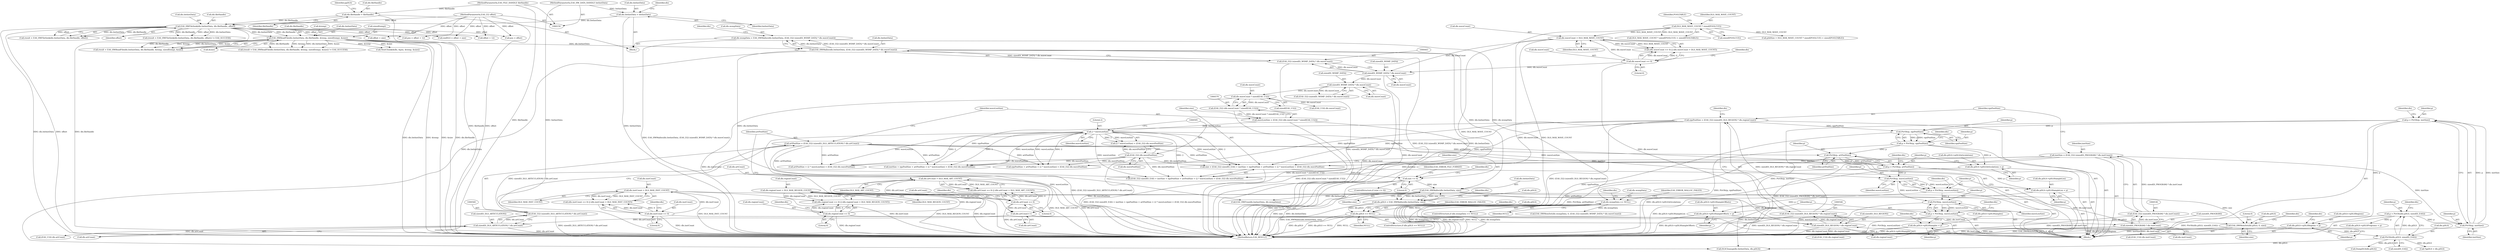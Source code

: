 digraph "0_Android_cadfb7a3c96d4fef06656cf37143e1b3e62cae86@pointer" {
"1000664" [label="(Call,p = PtrOfs(p, instSize))"];
"1000666" [label="(Call,PtrOfs(p, instSize))"];
"1000638" [label="(Call,p = PtrOfs(dls.pDLS, sizeof(S_EAS)))"];
"1000640" [label="(Call,PtrOfs(dls.pDLS, sizeof(S_EAS)))"];
"1000625" [label="(Call,EAS_HWMemSet(dls.pDLS, 0, size))"];
"1000616" [label="(Call,dls.pDLS == NULL)"];
"1000606" [label="(Call,dls.pDLS = EAS_HWMalloc(dls.hwInstData, size))"];
"1000610" [label="(Call,EAS_HWMalloc(dls.hwInstData, size))"];
"1000438" [label="(Call,EAS_HWMalloc(dls.hwInstData, (EAS_I32) (sizeof(S_WSMP_DATA) * dls.waveCount)))"];
"1000213" [label="(Call,EAS_HWReadFile(dls.hwInstData, dls.fileHandle, &temp, sizeof(temp), &size))"];
"1000198" [label="(Call,EAS_HWFileSeek(dls.hwInstData, dls.fileHandle, offset))"];
"1000180" [label="(Call,dls.hwInstData = hwInstData)"];
"1000151" [label="(MethodParameterIn,EAS_HW_DATA_HANDLE hwInstData)"];
"1000185" [label="(Call,dls.fileHandle = fileHandle)"];
"1000152" [label="(MethodParameterIn,EAS_FILE_HANDLE fileHandle)"];
"1000153" [label="(MethodParameterIn,EAS_I32 offset)"];
"1000442" [label="(Call,(EAS_I32) (sizeof(S_WSMP_DATA) * dls.waveCount))"];
"1000444" [label="(Call,sizeof(S_WSMP_DATA) * dls.waveCount)"];
"1000425" [label="(Call,dls.waveCount > DLS_MAX_WAVE_COUNT)"];
"1000420" [label="(Call,dls.waveCount == 0)"];
"1000395" [label="(Call,DLS_MAX_WAVE_COUNT * sizeof(POOLCUE))"];
"1000600" [label="(Call,size <= 0)"];
"1000577" [label="(Call,size = (EAS_I32) sizeof(S_EAS) + instSize + rgnPoolSize + artPoolSize + (2 * waveLenSize) + (EAS_I32) dls.wavePoolSize)"];
"1000533" [label="(Call,instSize = (EAS_I32) (sizeof(S_PROGRAM) * dls.instCount))"];
"1000535" [label="(Call,(EAS_I32) (sizeof(S_PROGRAM) * dls.instCount))"];
"1000537" [label="(Call,sizeof(S_PROGRAM) * dls.instCount)"];
"1000524" [label="(Call,dls.instCount > DLS_MAX_INST_COUNT)"];
"1000519" [label="(Call,dls.instCount == 0)"];
"1000543" [label="(Call,rgnPoolSize = (EAS_I32) (sizeof(S_DLS_REGION) * dls.regionCount))"];
"1000545" [label="(Call,(EAS_I32) (sizeof(S_DLS_REGION) * dls.regionCount))"];
"1000547" [label="(Call,sizeof(S_DLS_REGION) * dls.regionCount)"];
"1000492" [label="(Call,dls.regionCount > DLS_MAX_REGION_COUNT)"];
"1000487" [label="(Call,dls.regionCount == 0)"];
"1000557" [label="(Call,artPoolSize = (EAS_I32) (sizeof(S_DLS_ARTICULATION) * dls.artCount))"];
"1000559" [label="(Call,(EAS_I32) (sizeof(S_DLS_ARTICULATION) * dls.artCount))"];
"1000561" [label="(Call,sizeof(S_DLS_ARTICULATION) * dls.artCount)"];
"1000553" [label="(Call,dls.artCount++)"];
"1000508" [label="(Call,dls.artCount > DLS_MAX_ART_COUNT)"];
"1000503" [label="(Call,dls.artCount == 0)"];
"1000591" [label="(Call,2 * waveLenSize)"];
"1000567" [label="(Call,waveLenSize = (EAS_I32) (dls.waveCount * sizeof(EAS_U32)))"];
"1000569" [label="(Call,(EAS_I32) (dls.waveCount * sizeof(EAS_U32)))"];
"1000571" [label="(Call,dls.waveCount * sizeof(EAS_U32))"];
"1000467" [label="(Call,sizeof(S_WSMP_DATA) * dls.waveCount)"];
"1000594" [label="(Call,(EAS_I32) dls.wavePoolSize)"];
"1000451" [label="(Call,dls.wsmpData == NULL)"];
"1000434" [label="(Call,dls.wsmpData = EAS_HWMalloc(dls.hwInstData, (EAS_I32) (sizeof(S_WSMP_DATA) * dls.waveCount)))"];
"1000669" [label="(Call,dls.pDLS->pDLSRegions = p)"];
"1000689" [label="(Call,PtrOfs(p, rgnPoolSize))"];
"1000687" [label="(Call,p = PtrOfs(p, rgnPoolSize))"];
"1000703" [label="(Call,dls.pDLS->pDLSArticulations = p)"];
"1000712" [label="(Call,PtrOfs(p, artPoolSize))"];
"1000710" [label="(Call,p = PtrOfs(p, artPoolSize))"];
"1000726" [label="(Call,dls.pDLS->pDLSSampleLen = p)"];
"1000735" [label="(Call,PtrOfs(p, waveLenSize))"];
"1000733" [label="(Call,p = PtrOfs(p, waveLenSize))"];
"1000738" [label="(Call,dls.pDLS->pDLSSampleOffsets = p)"];
"1000747" [label="(Call,PtrOfs(p, waveLenSize))"];
"1000745" [label="(Call,p = PtrOfs(p, waveLenSize))"];
"1000750" [label="(Call,dls.pDLS->pDLSSamples = p)"];
"1000713" [label="(Identifier,p)"];
"1000615" [label="(ControlStructure,if (dls.pDLS == NULL))"];
"1000554" [label="(Call,dls.artCount)"];
"1000512" [label="(Identifier,DLS_MAX_ART_COUNT)"];
"1000445" [label="(Call,sizeof(S_WSMP_DATA))"];
"1000213" [label="(Call,EAS_HWReadFile(dls.hwInstData, dls.fileHandle, &temp, sizeof(temp), &size))"];
"1000689" [label="(Call,PtrOfs(p, rgnPoolSize))"];
"1000749" [label="(Identifier,waveLenSize)"];
"1000721" [label="(Call,(EAS_U16) dls.waveCount)"];
"1000748" [label="(Identifier,p)"];
"1000611" [label="(Call,dls.hwInstData)"];
"1000467" [label="(Call,sizeof(S_WSMP_DATA) * dls.waveCount)"];
"1000599" [label="(ControlStructure,if (size <= 0))"];
"1000639" [label="(Identifier,p)"];
"1000669" [label="(Call,dls.pDLS->pDLSRegions = p)"];
"1000667" [label="(Identifier,p)"];
"1000682" [label="(Call,(EAS_U16) dls.regionCount)"];
"1000496" [label="(Identifier,DLS_MAX_REGION_COUNT)"];
"1000704" [label="(Call,dls.pDLS->pDLSArticulations)"];
"1000220" [label="(Call,&temp)"];
"1000594" [label="(Call,(EAS_I32) dls.wavePoolSize)"];
"1000712" [label="(Call,PtrOfs(p, artPoolSize))"];
"1000756" [label="(Identifier,p)"];
"1000747" [label="(Call,PtrOfs(p, waveLenSize))"];
"1000484" [label="(Block,)"];
"1000562" [label="(Call,sizeof(S_DLS_ARTICULATION))"];
"1000187" [label="(Identifier,dls)"];
"1000487" [label="(Call,dls.regionCount == 0)"];
"1000691" [label="(Identifier,rgnPoolSize)"];
"1000666" [label="(Call,PtrOfs(p, instSize))"];
"1000196" [label="(Call,result = EAS_HWFileSeek(dls.hwInstData, dls.fileHandle, offset))"];
"1000185" [label="(Call,dls.fileHandle = fileHandle)"];
"1000400" [label="(Identifier,POOLTABLE)"];
"1000557" [label="(Call,artPoolSize = (EAS_I32) (sizeof(S_DLS_ARTICULATION) * dls.artCount))"];
"1000620" [label="(Identifier,NULL)"];
"1000537" [label="(Call,sizeof(S_PROGRAM) * dls.instCount)"];
"1000668" [label="(Identifier,instSize)"];
"1000547" [label="(Call,sizeof(S_DLS_REGION) * dls.regionCount)"];
"1000591" [label="(Call,2 * waveLenSize)"];
"1000823" [label="(Call,DumpDLS(dls.pDLS))"];
"1000630" [label="(Identifier,size)"];
"1000626" [label="(Call,dls.pDLS)"];
"1000460" [label="(Call,EAS_HWMemSet(dls.wsmpData, 0, (EAS_I32) (sizeof(S_WSMP_DATA) * dls.waveCount)))"];
"1000837" [label="(MethodReturn,EAS_RESULT)"];
"1000606" [label="(Call,dls.pDLS = EAS_HWMalloc(dls.hwInstData, size))"];
"1000211" [label="(Call,result = EAS_HWReadFile(dls.hwInstData, dls.fileHandle, &temp, sizeof(temp), &size))"];
"1000610" [label="(Call,EAS_HWMalloc(dls.hwInstData, size))"];
"1000657" [label="(Call,dls.pDLS->pDLSPrograms = p)"];
"1000579" [label="(Call,(EAS_I32) sizeof(S_EAS) + instSize + rgnPoolSize + artPoolSize + (2 * waveLenSize) + (EAS_I32) dls.wavePoolSize)"];
"1000491" [label="(Literal,0)"];
"1000703" [label="(Call,dls.pDLS->pDLSArticulations = p)"];
"1000675" [label="(Identifier,p)"];
"1000555" [label="(Identifier,dls)"];
"1000710" [label="(Call,p = PtrOfs(p, artPoolSize))"];
"1000737" [label="(Identifier,waveLenSize)"];
"1000199" [label="(Call,dls.hwInstData)"];
"1000523" [label="(Literal,0)"];
"1000281" [label="(Call,pos = offset + 12)"];
"1000548" [label="(Call,sizeof(S_DLS_REGION))"];
"1000395" [label="(Call,DLS_MAX_WAVE_COUNT * sizeof(POOLCUE))"];
"1000670" [label="(Call,dls.pDLS->pDLSRegions)"];
"1000711" [label="(Identifier,p)"];
"1000736" [label="(Identifier,p)"];
"1000590" [label="(Call,(2 * waveLenSize) + (EAS_I32) dls.wavePoolSize)"];
"1000571" [label="(Call,dls.waveCount * sizeof(EAS_U32))"];
"1000276" [label="(Call,endDLS = offset + size)"];
"1000564" [label="(Call,dls.artCount)"];
"1000649" [label="(Identifier,dls)"];
"1000427" [label="(Identifier,dls)"];
"1000534" [label="(Identifier,instSize)"];
"1000502" [label="(Call,(dls.artCount == 0) || (dls.artCount > DLS_MAX_ART_COUNT))"];
"1000210" [label="(Call,(result = EAS_HWReadFile(dls.hwInstData, dls.fileHandle, &temp, sizeof(temp), &size)) != EAS_SUCCESS)"];
"1000509" [label="(Call,dls.artCount)"];
"1000672" [label="(Identifier,dls)"];
"1000732" [label="(Identifier,p)"];
"1000524" [label="(Call,dls.instCount > DLS_MAX_INST_COUNT)"];
"1000504" [label="(Call,dls.artCount)"];
"1000181" [label="(Call,dls.hwInstData)"];
"1000462" [label="(Identifier,dls)"];
"1000425" [label="(Call,dls.waveCount > DLS_MAX_WAVE_COUNT)"];
"1000217" [label="(Call,dls.fileHandle)"];
"1000426" [label="(Call,dls.waveCount)"];
"1000520" [label="(Call,dls.instCount)"];
"1000468" [label="(Call,sizeof(S_WSMP_DATA))"];
"1000714" [label="(Identifier,artPoolSize)"];
"1000421" [label="(Call,dls.waveCount)"];
"1000465" [label="(Call,(EAS_I32) (sizeof(S_WSMP_DATA) * dls.waveCount))"];
"1000525" [label="(Call,dls.instCount)"];
"1000394" [label="(Call,DLS_MAX_WAVE_COUNT * sizeof(POOLCUE) + sizeof(POOLTABLE))"];
"1000192" [label="(Identifier,ppDLS)"];
"1000202" [label="(Call,dls.fileHandle)"];
"1000455" [label="(Identifier,NULL)"];
"1000817" [label="(Call,*ppDLS = dls.pDLS)"];
"1000588" [label="(Call,artPoolSize + (2 * waveLenSize) + (EAS_I32) dls.wavePoolSize)"];
"1000186" [label="(Call,dls.fileHandle)"];
"1000735" [label="(Call,PtrOfs(p, waveLenSize))"];
"1000396" [label="(Identifier,DLS_MAX_WAVE_COUNT)"];
"1000510" [label="(Identifier,dls)"];
"1000236" [label="(Call,pos = offset)"];
"1000538" [label="(Call,sizeof(S_PROGRAM))"];
"1000744" [label="(Identifier,p)"];
"1000452" [label="(Call,dls.wsmpData)"];
"1000450" [label="(ControlStructure,if (dls.wsmpData == NULL))"];
"1000644" [label="(Call,sizeof(S_EAS))"];
"1000601" [label="(Identifier,size)"];
"1000420" [label="(Call,dls.waveCount == 0)"];
"1000664" [label="(Call,p = PtrOfs(p, instSize))"];
"1000759" [label="(Identifier,dls)"];
"1000488" [label="(Call,dls.regionCount)"];
"1000805" [label="(Call,EAS_HWFree(dls.hwInstData, dls.wsmpData))"];
"1000600" [label="(Call,size <= 0)"];
"1000243" [label="(Call,NextChunk(&dls, &pos, &temp, &size))"];
"1000627" [label="(Identifier,dls)"];
"1000151" [label="(MethodParameterIn,EAS_HW_DATA_HANDLE hwInstData)"];
"1000451" [label="(Call,dls.wsmpData == NULL)"];
"1000652" [label="(Call,(EAS_U16) dls.instCount)"];
"1000189" [label="(Identifier,fileHandle)"];
"1000567" [label="(Call,waveLenSize = (EAS_I32) (dls.waveCount * sizeof(EAS_U32)))"];
"1000453" [label="(Identifier,dls)"];
"1000596" [label="(Call,dls.wavePoolSize)"];
"1000741" [label="(Identifier,dls)"];
"1000614" [label="(Identifier,size)"];
"1000559" [label="(Call,(EAS_I32) (sizeof(S_DLS_ARTICULATION) * dls.artCount))"];
"1000434" [label="(Call,dls.wsmpData = EAS_HWMalloc(dls.hwInstData, (EAS_I32) (sizeof(S_WSMP_DATA) * dls.waveCount)))"];
"1000698" [label="(Call,(EAS_U16) dls.artCount)"];
"1000753" [label="(Identifier,dls)"];
"1000544" [label="(Identifier,rgnPoolSize)"];
"1000618" [label="(Identifier,dls)"];
"1000392" [label="(Call,ptblSize > DLS_MAX_WAVE_COUNT * sizeof(POOLCUE) + sizeof(POOLTABLE))"];
"1000444" [label="(Call,sizeof(S_WSMP_DATA) * dls.waveCount)"];
"1000593" [label="(Identifier,waveLenSize)"];
"1000734" [label="(Identifier,p)"];
"1000543" [label="(Call,rgnPoolSize = (EAS_I32) (sizeof(S_DLS_REGION) * dls.regionCount))"];
"1000577" [label="(Call,size = (EAS_I32) sizeof(S_EAS) + instSize + rgnPoolSize + artPoolSize + (2 * waveLenSize) + (EAS_I32) dls.wavePoolSize)"];
"1000727" [label="(Call,dls.pDLS->pDLSSampleLen)"];
"1000746" [label="(Identifier,p)"];
"1000508" [label="(Call,dls.artCount > DLS_MAX_ART_COUNT)"];
"1000568" [label="(Identifier,waveLenSize)"];
"1000526" [label="(Identifier,dls)"];
"1000550" [label="(Call,dls.regionCount)"];
"1000503" [label="(Call,dls.artCount == 0)"];
"1000586" [label="(Call,rgnPoolSize + artPoolSize + (2 * waveLenSize) + (EAS_I32) dls.wavePoolSize)"];
"1000429" [label="(Identifier,DLS_MAX_WAVE_COUNT)"];
"1000507" [label="(Literal,0)"];
"1000738" [label="(Call,dls.pDLS->pDLSSampleOffsets = p)"];
"1000180" [label="(Call,dls.hwInstData = hwInstData)"];
"1000535" [label="(Call,(EAS_I32) (sizeof(S_PROGRAM) * dls.instCount))"];
"1000695" [label="(Identifier,dls)"];
"1000205" [label="(Identifier,offset)"];
"1000575" [label="(Call,sizeof(EAS_U32))"];
"1000688" [label="(Identifier,p)"];
"1000592" [label="(Literal,2)"];
"1000439" [label="(Call,dls.hwInstData)"];
"1000493" [label="(Call,dls.regionCount)"];
"1000751" [label="(Call,dls.pDLS->pDLSSamples)"];
"1000569" [label="(Call,(EAS_I32) (dls.waveCount * sizeof(EAS_U32)))"];
"1000442" [label="(Call,(EAS_I32) (sizeof(S_WSMP_DATA) * dls.waveCount))"];
"1000690" [label="(Identifier,p)"];
"1000572" [label="(Call,dls.waveCount)"];
"1000718" [label="(Identifier,dls)"];
"1000602" [label="(Literal,0)"];
"1000528" [label="(Identifier,DLS_MAX_INST_COUNT)"];
"1000283" [label="(Call,offset + 12)"];
"1000492" [label="(Call,dls.regionCount > DLS_MAX_REGION_COUNT)"];
"1000561" [label="(Call,sizeof(S_DLS_ARTICULATION) * dls.artCount)"];
"1000155" [label="(Block,)"];
"1000608" [label="(Identifier,dls)"];
"1000470" [label="(Call,dls.waveCount)"];
"1000641" [label="(Call,dls.pDLS)"];
"1000153" [label="(MethodParameterIn,EAS_I32 offset)"];
"1000214" [label="(Call,dls.hwInstData)"];
"1000198" [label="(Call,EAS_HWFileSeek(dls.hwInstData, dls.fileHandle, offset))"];
"1000152" [label="(MethodParameterIn,EAS_FILE_HANDLE fileHandle)"];
"1000224" [label="(Call,&size)"];
"1000745" [label="(Call,p = PtrOfs(p, waveLenSize))"];
"1000638" [label="(Call,p = PtrOfs(dls.pDLS, sizeof(S_EAS)))"];
"1000195" [label="(Call,(result = EAS_HWFileSeek(dls.hwInstData, dls.fileHandle, offset)) != EAS_SUCCESS)"];
"1000584" [label="(Call,instSize + rgnPoolSize + artPoolSize + (2 * waveLenSize) + (EAS_I32) dls.wavePoolSize)"];
"1000447" [label="(Call,dls.waveCount)"];
"1000540" [label="(Call,dls.instCount)"];
"1000616" [label="(Call,dls.pDLS == NULL)"];
"1000640" [label="(Call,PtrOfs(dls.pDLS, sizeof(S_EAS)))"];
"1000397" [label="(Call,sizeof(POOLCUE))"];
"1000578" [label="(Identifier,size)"];
"1000665" [label="(Identifier,p)"];
"1000533" [label="(Call,instSize = (EAS_I32) (sizeof(S_PROGRAM) * dls.instCount))"];
"1000222" [label="(Call,sizeof(temp))"];
"1000625" [label="(Call,EAS_HWMemSet(dls.pDLS, 0, size))"];
"1000733" [label="(Call,p = PtrOfs(p, waveLenSize))"];
"1000438" [label="(Call,EAS_HWMalloc(dls.hwInstData, (EAS_I32) (sizeof(S_WSMP_DATA) * dls.waveCount)))"];
"1000726" [label="(Call,dls.pDLS->pDLSSampleLen = p)"];
"1000828" [label="(Call,DLSCleanup(dls.hwInstData, dls.pDLS))"];
"1000278" [label="(Call,offset + size)"];
"1000605" [label="(Identifier,EAS_ERROR_FILE_FORMAT)"];
"1000419" [label="(Call,(dls.waveCount == 0) || (dls.waveCount > DLS_MAX_WAVE_COUNT))"];
"1000519" [label="(Call,dls.instCount == 0)"];
"1000545" [label="(Call,(EAS_I32) (sizeof(S_DLS_REGION) * dls.regionCount))"];
"1000634" [label="(Identifier,dls)"];
"1000435" [label="(Call,dls.wsmpData)"];
"1000518" [label="(Call,(dls.instCount == 0) || (dls.instCount > DLS_MAX_INST_COUNT))"];
"1000459" [label="(Identifier,EAS_ERROR_MALLOC_FAILED)"];
"1000679" [label="(Identifier,dls)"];
"1000607" [label="(Call,dls.pDLS)"];
"1000553" [label="(Call,dls.artCount++)"];
"1000709" [label="(Identifier,p)"];
"1000687" [label="(Call,p = PtrOfs(p, rgnPoolSize))"];
"1000486" [label="(Call,(dls.regionCount == 0) || (dls.regionCount > DLS_MAX_REGION_COUNT))"];
"1000739" [label="(Call,dls.pDLS->pDLSSampleOffsets)"];
"1000617" [label="(Call,dls.pDLS)"];
"1000558" [label="(Identifier,artPoolSize)"];
"1000424" [label="(Literal,0)"];
"1000624" [label="(Identifier,EAS_ERROR_MALLOC_FAILED)"];
"1000629" [label="(Literal,0)"];
"1000750" [label="(Call,dls.pDLS->pDLSSamples = p)"];
"1000494" [label="(Identifier,dls)"];
"1000184" [label="(Identifier,hwInstData)"];
"1000664" -> "1000484"  [label="AST: "];
"1000664" -> "1000666"  [label="CFG: "];
"1000665" -> "1000664"  [label="AST: "];
"1000666" -> "1000664"  [label="AST: "];
"1000672" -> "1000664"  [label="CFG: "];
"1000664" -> "1000837"  [label="DDG: PtrOfs(p, instSize)"];
"1000666" -> "1000664"  [label="DDG: p"];
"1000666" -> "1000664"  [label="DDG: instSize"];
"1000664" -> "1000669"  [label="DDG: p"];
"1000664" -> "1000689"  [label="DDG: p"];
"1000666" -> "1000668"  [label="CFG: "];
"1000667" -> "1000666"  [label="AST: "];
"1000668" -> "1000666"  [label="AST: "];
"1000666" -> "1000837"  [label="DDG: instSize"];
"1000638" -> "1000666"  [label="DDG: p"];
"1000533" -> "1000666"  [label="DDG: instSize"];
"1000638" -> "1000484"  [label="AST: "];
"1000638" -> "1000640"  [label="CFG: "];
"1000639" -> "1000638"  [label="AST: "];
"1000640" -> "1000638"  [label="AST: "];
"1000649" -> "1000638"  [label="CFG: "];
"1000638" -> "1000837"  [label="DDG: PtrOfs(dls.pDLS, sizeof(S_EAS))"];
"1000640" -> "1000638"  [label="DDG: dls.pDLS"];
"1000638" -> "1000657"  [label="DDG: p"];
"1000640" -> "1000644"  [label="CFG: "];
"1000641" -> "1000640"  [label="AST: "];
"1000644" -> "1000640"  [label="AST: "];
"1000625" -> "1000640"  [label="DDG: dls.pDLS"];
"1000640" -> "1000817"  [label="DDG: dls.pDLS"];
"1000640" -> "1000823"  [label="DDG: dls.pDLS"];
"1000640" -> "1000828"  [label="DDG: dls.pDLS"];
"1000625" -> "1000484"  [label="AST: "];
"1000625" -> "1000630"  [label="CFG: "];
"1000626" -> "1000625"  [label="AST: "];
"1000629" -> "1000625"  [label="AST: "];
"1000630" -> "1000625"  [label="AST: "];
"1000634" -> "1000625"  [label="CFG: "];
"1000625" -> "1000837"  [label="DDG: size"];
"1000625" -> "1000837"  [label="DDG: EAS_HWMemSet(dls.pDLS, 0, size)"];
"1000616" -> "1000625"  [label="DDG: dls.pDLS"];
"1000610" -> "1000625"  [label="DDG: size"];
"1000616" -> "1000615"  [label="AST: "];
"1000616" -> "1000620"  [label="CFG: "];
"1000617" -> "1000616"  [label="AST: "];
"1000620" -> "1000616"  [label="AST: "];
"1000624" -> "1000616"  [label="CFG: "];
"1000627" -> "1000616"  [label="CFG: "];
"1000616" -> "1000837"  [label="DDG: dls.pDLS"];
"1000616" -> "1000837"  [label="DDG: dls.pDLS == NULL"];
"1000616" -> "1000837"  [label="DDG: NULL"];
"1000606" -> "1000616"  [label="DDG: dls.pDLS"];
"1000451" -> "1000616"  [label="DDG: NULL"];
"1000606" -> "1000484"  [label="AST: "];
"1000606" -> "1000610"  [label="CFG: "];
"1000607" -> "1000606"  [label="AST: "];
"1000610" -> "1000606"  [label="AST: "];
"1000618" -> "1000606"  [label="CFG: "];
"1000606" -> "1000837"  [label="DDG: EAS_HWMalloc(dls.hwInstData, size)"];
"1000610" -> "1000606"  [label="DDG: dls.hwInstData"];
"1000610" -> "1000606"  [label="DDG: size"];
"1000610" -> "1000614"  [label="CFG: "];
"1000611" -> "1000610"  [label="AST: "];
"1000614" -> "1000610"  [label="AST: "];
"1000610" -> "1000837"  [label="DDG: size"];
"1000610" -> "1000837"  [label="DDG: dls.hwInstData"];
"1000438" -> "1000610"  [label="DDG: dls.hwInstData"];
"1000600" -> "1000610"  [label="DDG: size"];
"1000610" -> "1000805"  [label="DDG: dls.hwInstData"];
"1000610" -> "1000828"  [label="DDG: dls.hwInstData"];
"1000438" -> "1000434"  [label="AST: "];
"1000438" -> "1000442"  [label="CFG: "];
"1000439" -> "1000438"  [label="AST: "];
"1000442" -> "1000438"  [label="AST: "];
"1000434" -> "1000438"  [label="CFG: "];
"1000438" -> "1000837"  [label="DDG: (EAS_I32) (sizeof(S_WSMP_DATA) * dls.waveCount)"];
"1000438" -> "1000837"  [label="DDG: dls.hwInstData"];
"1000438" -> "1000434"  [label="DDG: dls.hwInstData"];
"1000438" -> "1000434"  [label="DDG: (EAS_I32) (sizeof(S_WSMP_DATA) * dls.waveCount)"];
"1000213" -> "1000438"  [label="DDG: dls.hwInstData"];
"1000442" -> "1000438"  [label="DDG: sizeof(S_WSMP_DATA) * dls.waveCount"];
"1000438" -> "1000805"  [label="DDG: dls.hwInstData"];
"1000438" -> "1000828"  [label="DDG: dls.hwInstData"];
"1000213" -> "1000211"  [label="AST: "];
"1000213" -> "1000224"  [label="CFG: "];
"1000214" -> "1000213"  [label="AST: "];
"1000217" -> "1000213"  [label="AST: "];
"1000220" -> "1000213"  [label="AST: "];
"1000222" -> "1000213"  [label="AST: "];
"1000224" -> "1000213"  [label="AST: "];
"1000211" -> "1000213"  [label="CFG: "];
"1000213" -> "1000837"  [label="DDG: dls.fileHandle"];
"1000213" -> "1000837"  [label="DDG: dls.hwInstData"];
"1000213" -> "1000837"  [label="DDG: &temp"];
"1000213" -> "1000837"  [label="DDG: &size"];
"1000213" -> "1000210"  [label="DDG: dls.fileHandle"];
"1000213" -> "1000210"  [label="DDG: &temp"];
"1000213" -> "1000210"  [label="DDG: dls.hwInstData"];
"1000213" -> "1000210"  [label="DDG: &size"];
"1000213" -> "1000211"  [label="DDG: dls.fileHandle"];
"1000213" -> "1000211"  [label="DDG: &temp"];
"1000213" -> "1000211"  [label="DDG: dls.hwInstData"];
"1000213" -> "1000211"  [label="DDG: &size"];
"1000198" -> "1000213"  [label="DDG: dls.hwInstData"];
"1000198" -> "1000213"  [label="DDG: dls.fileHandle"];
"1000213" -> "1000243"  [label="DDG: &temp"];
"1000213" -> "1000243"  [label="DDG: &size"];
"1000198" -> "1000196"  [label="AST: "];
"1000198" -> "1000205"  [label="CFG: "];
"1000199" -> "1000198"  [label="AST: "];
"1000202" -> "1000198"  [label="AST: "];
"1000205" -> "1000198"  [label="AST: "];
"1000196" -> "1000198"  [label="CFG: "];
"1000198" -> "1000837"  [label="DDG: dls.hwInstData"];
"1000198" -> "1000837"  [label="DDG: offset"];
"1000198" -> "1000837"  [label="DDG: dls.fileHandle"];
"1000198" -> "1000195"  [label="DDG: dls.hwInstData"];
"1000198" -> "1000195"  [label="DDG: dls.fileHandle"];
"1000198" -> "1000195"  [label="DDG: offset"];
"1000198" -> "1000196"  [label="DDG: dls.hwInstData"];
"1000198" -> "1000196"  [label="DDG: dls.fileHandle"];
"1000198" -> "1000196"  [label="DDG: offset"];
"1000180" -> "1000198"  [label="DDG: dls.hwInstData"];
"1000185" -> "1000198"  [label="DDG: dls.fileHandle"];
"1000153" -> "1000198"  [label="DDG: offset"];
"1000198" -> "1000236"  [label="DDG: offset"];
"1000198" -> "1000276"  [label="DDG: offset"];
"1000198" -> "1000278"  [label="DDG: offset"];
"1000198" -> "1000281"  [label="DDG: offset"];
"1000198" -> "1000283"  [label="DDG: offset"];
"1000180" -> "1000155"  [label="AST: "];
"1000180" -> "1000184"  [label="CFG: "];
"1000181" -> "1000180"  [label="AST: "];
"1000184" -> "1000180"  [label="AST: "];
"1000187" -> "1000180"  [label="CFG: "];
"1000180" -> "1000837"  [label="DDG: hwInstData"];
"1000151" -> "1000180"  [label="DDG: hwInstData"];
"1000151" -> "1000150"  [label="AST: "];
"1000151" -> "1000837"  [label="DDG: hwInstData"];
"1000185" -> "1000155"  [label="AST: "];
"1000185" -> "1000189"  [label="CFG: "];
"1000186" -> "1000185"  [label="AST: "];
"1000189" -> "1000185"  [label="AST: "];
"1000192" -> "1000185"  [label="CFG: "];
"1000185" -> "1000837"  [label="DDG: fileHandle"];
"1000152" -> "1000185"  [label="DDG: fileHandle"];
"1000152" -> "1000150"  [label="AST: "];
"1000152" -> "1000837"  [label="DDG: fileHandle"];
"1000153" -> "1000150"  [label="AST: "];
"1000153" -> "1000837"  [label="DDG: offset"];
"1000153" -> "1000236"  [label="DDG: offset"];
"1000153" -> "1000276"  [label="DDG: offset"];
"1000153" -> "1000278"  [label="DDG: offset"];
"1000153" -> "1000281"  [label="DDG: offset"];
"1000153" -> "1000283"  [label="DDG: offset"];
"1000442" -> "1000444"  [label="CFG: "];
"1000443" -> "1000442"  [label="AST: "];
"1000444" -> "1000442"  [label="AST: "];
"1000442" -> "1000837"  [label="DDG: sizeof(S_WSMP_DATA) * dls.waveCount"];
"1000444" -> "1000442"  [label="DDG: dls.waveCount"];
"1000444" -> "1000447"  [label="CFG: "];
"1000445" -> "1000444"  [label="AST: "];
"1000447" -> "1000444"  [label="AST: "];
"1000444" -> "1000837"  [label="DDG: dls.waveCount"];
"1000425" -> "1000444"  [label="DDG: dls.waveCount"];
"1000420" -> "1000444"  [label="DDG: dls.waveCount"];
"1000444" -> "1000467"  [label="DDG: dls.waveCount"];
"1000425" -> "1000419"  [label="AST: "];
"1000425" -> "1000429"  [label="CFG: "];
"1000426" -> "1000425"  [label="AST: "];
"1000429" -> "1000425"  [label="AST: "];
"1000419" -> "1000425"  [label="CFG: "];
"1000425" -> "1000837"  [label="DDG: dls.waveCount"];
"1000425" -> "1000837"  [label="DDG: DLS_MAX_WAVE_COUNT"];
"1000425" -> "1000419"  [label="DDG: dls.waveCount"];
"1000425" -> "1000419"  [label="DDG: DLS_MAX_WAVE_COUNT"];
"1000420" -> "1000425"  [label="DDG: dls.waveCount"];
"1000395" -> "1000425"  [label="DDG: DLS_MAX_WAVE_COUNT"];
"1000420" -> "1000419"  [label="AST: "];
"1000420" -> "1000424"  [label="CFG: "];
"1000421" -> "1000420"  [label="AST: "];
"1000424" -> "1000420"  [label="AST: "];
"1000427" -> "1000420"  [label="CFG: "];
"1000419" -> "1000420"  [label="CFG: "];
"1000420" -> "1000837"  [label="DDG: dls.waveCount"];
"1000420" -> "1000419"  [label="DDG: dls.waveCount"];
"1000420" -> "1000419"  [label="DDG: 0"];
"1000395" -> "1000394"  [label="AST: "];
"1000395" -> "1000397"  [label="CFG: "];
"1000396" -> "1000395"  [label="AST: "];
"1000397" -> "1000395"  [label="AST: "];
"1000400" -> "1000395"  [label="CFG: "];
"1000395" -> "1000837"  [label="DDG: DLS_MAX_WAVE_COUNT"];
"1000395" -> "1000392"  [label="DDG: DLS_MAX_WAVE_COUNT"];
"1000395" -> "1000394"  [label="DDG: DLS_MAX_WAVE_COUNT"];
"1000600" -> "1000599"  [label="AST: "];
"1000600" -> "1000602"  [label="CFG: "];
"1000601" -> "1000600"  [label="AST: "];
"1000602" -> "1000600"  [label="AST: "];
"1000605" -> "1000600"  [label="CFG: "];
"1000608" -> "1000600"  [label="CFG: "];
"1000600" -> "1000837"  [label="DDG: size <= 0"];
"1000600" -> "1000837"  [label="DDG: size"];
"1000577" -> "1000600"  [label="DDG: size"];
"1000577" -> "1000484"  [label="AST: "];
"1000577" -> "1000579"  [label="CFG: "];
"1000578" -> "1000577"  [label="AST: "];
"1000579" -> "1000577"  [label="AST: "];
"1000601" -> "1000577"  [label="CFG: "];
"1000577" -> "1000837"  [label="DDG: (EAS_I32) sizeof(S_EAS) + instSize + rgnPoolSize + artPoolSize + (2 * waveLenSize) + (EAS_I32) dls.wavePoolSize"];
"1000533" -> "1000577"  [label="DDG: instSize"];
"1000543" -> "1000577"  [label="DDG: rgnPoolSize"];
"1000557" -> "1000577"  [label="DDG: artPoolSize"];
"1000591" -> "1000577"  [label="DDG: 2"];
"1000591" -> "1000577"  [label="DDG: waveLenSize"];
"1000594" -> "1000577"  [label="DDG: dls.wavePoolSize"];
"1000533" -> "1000484"  [label="AST: "];
"1000533" -> "1000535"  [label="CFG: "];
"1000534" -> "1000533"  [label="AST: "];
"1000535" -> "1000533"  [label="AST: "];
"1000544" -> "1000533"  [label="CFG: "];
"1000533" -> "1000837"  [label="DDG: (EAS_I32) (sizeof(S_PROGRAM) * dls.instCount)"];
"1000535" -> "1000533"  [label="DDG: sizeof(S_PROGRAM) * dls.instCount"];
"1000533" -> "1000579"  [label="DDG: instSize"];
"1000533" -> "1000584"  [label="DDG: instSize"];
"1000535" -> "1000537"  [label="CFG: "];
"1000536" -> "1000535"  [label="AST: "];
"1000537" -> "1000535"  [label="AST: "];
"1000535" -> "1000837"  [label="DDG: sizeof(S_PROGRAM) * dls.instCount"];
"1000537" -> "1000535"  [label="DDG: dls.instCount"];
"1000537" -> "1000540"  [label="CFG: "];
"1000538" -> "1000537"  [label="AST: "];
"1000540" -> "1000537"  [label="AST: "];
"1000537" -> "1000837"  [label="DDG: dls.instCount"];
"1000524" -> "1000537"  [label="DDG: dls.instCount"];
"1000519" -> "1000537"  [label="DDG: dls.instCount"];
"1000537" -> "1000652"  [label="DDG: dls.instCount"];
"1000524" -> "1000518"  [label="AST: "];
"1000524" -> "1000528"  [label="CFG: "];
"1000525" -> "1000524"  [label="AST: "];
"1000528" -> "1000524"  [label="AST: "];
"1000518" -> "1000524"  [label="CFG: "];
"1000524" -> "1000837"  [label="DDG: dls.instCount"];
"1000524" -> "1000837"  [label="DDG: DLS_MAX_INST_COUNT"];
"1000524" -> "1000518"  [label="DDG: dls.instCount"];
"1000524" -> "1000518"  [label="DDG: DLS_MAX_INST_COUNT"];
"1000519" -> "1000524"  [label="DDG: dls.instCount"];
"1000519" -> "1000518"  [label="AST: "];
"1000519" -> "1000523"  [label="CFG: "];
"1000520" -> "1000519"  [label="AST: "];
"1000523" -> "1000519"  [label="AST: "];
"1000526" -> "1000519"  [label="CFG: "];
"1000518" -> "1000519"  [label="CFG: "];
"1000519" -> "1000837"  [label="DDG: dls.instCount"];
"1000519" -> "1000518"  [label="DDG: dls.instCount"];
"1000519" -> "1000518"  [label="DDG: 0"];
"1000543" -> "1000484"  [label="AST: "];
"1000543" -> "1000545"  [label="CFG: "];
"1000544" -> "1000543"  [label="AST: "];
"1000545" -> "1000543"  [label="AST: "];
"1000555" -> "1000543"  [label="CFG: "];
"1000543" -> "1000837"  [label="DDG: (EAS_I32) (sizeof(S_DLS_REGION) * dls.regionCount)"];
"1000545" -> "1000543"  [label="DDG: sizeof(S_DLS_REGION) * dls.regionCount"];
"1000543" -> "1000579"  [label="DDG: rgnPoolSize"];
"1000543" -> "1000584"  [label="DDG: rgnPoolSize"];
"1000543" -> "1000586"  [label="DDG: rgnPoolSize"];
"1000543" -> "1000689"  [label="DDG: rgnPoolSize"];
"1000545" -> "1000547"  [label="CFG: "];
"1000546" -> "1000545"  [label="AST: "];
"1000547" -> "1000545"  [label="AST: "];
"1000545" -> "1000837"  [label="DDG: sizeof(S_DLS_REGION) * dls.regionCount"];
"1000547" -> "1000545"  [label="DDG: dls.regionCount"];
"1000547" -> "1000550"  [label="CFG: "];
"1000548" -> "1000547"  [label="AST: "];
"1000550" -> "1000547"  [label="AST: "];
"1000547" -> "1000837"  [label="DDG: dls.regionCount"];
"1000492" -> "1000547"  [label="DDG: dls.regionCount"];
"1000487" -> "1000547"  [label="DDG: dls.regionCount"];
"1000547" -> "1000682"  [label="DDG: dls.regionCount"];
"1000492" -> "1000486"  [label="AST: "];
"1000492" -> "1000496"  [label="CFG: "];
"1000493" -> "1000492"  [label="AST: "];
"1000496" -> "1000492"  [label="AST: "];
"1000486" -> "1000492"  [label="CFG: "];
"1000492" -> "1000837"  [label="DDG: DLS_MAX_REGION_COUNT"];
"1000492" -> "1000837"  [label="DDG: dls.regionCount"];
"1000492" -> "1000486"  [label="DDG: dls.regionCount"];
"1000492" -> "1000486"  [label="DDG: DLS_MAX_REGION_COUNT"];
"1000487" -> "1000492"  [label="DDG: dls.regionCount"];
"1000487" -> "1000486"  [label="AST: "];
"1000487" -> "1000491"  [label="CFG: "];
"1000488" -> "1000487"  [label="AST: "];
"1000491" -> "1000487"  [label="AST: "];
"1000494" -> "1000487"  [label="CFG: "];
"1000486" -> "1000487"  [label="CFG: "];
"1000487" -> "1000837"  [label="DDG: dls.regionCount"];
"1000487" -> "1000486"  [label="DDG: dls.regionCount"];
"1000487" -> "1000486"  [label="DDG: 0"];
"1000557" -> "1000484"  [label="AST: "];
"1000557" -> "1000559"  [label="CFG: "];
"1000558" -> "1000557"  [label="AST: "];
"1000559" -> "1000557"  [label="AST: "];
"1000568" -> "1000557"  [label="CFG: "];
"1000557" -> "1000837"  [label="DDG: (EAS_I32) (sizeof(S_DLS_ARTICULATION) * dls.artCount)"];
"1000559" -> "1000557"  [label="DDG: sizeof(S_DLS_ARTICULATION) * dls.artCount"];
"1000557" -> "1000579"  [label="DDG: artPoolSize"];
"1000557" -> "1000584"  [label="DDG: artPoolSize"];
"1000557" -> "1000586"  [label="DDG: artPoolSize"];
"1000557" -> "1000588"  [label="DDG: artPoolSize"];
"1000557" -> "1000712"  [label="DDG: artPoolSize"];
"1000559" -> "1000561"  [label="CFG: "];
"1000560" -> "1000559"  [label="AST: "];
"1000561" -> "1000559"  [label="AST: "];
"1000559" -> "1000837"  [label="DDG: sizeof(S_DLS_ARTICULATION) * dls.artCount"];
"1000561" -> "1000559"  [label="DDG: dls.artCount"];
"1000561" -> "1000564"  [label="CFG: "];
"1000562" -> "1000561"  [label="AST: "];
"1000564" -> "1000561"  [label="AST: "];
"1000561" -> "1000837"  [label="DDG: dls.artCount"];
"1000553" -> "1000561"  [label="DDG: dls.artCount"];
"1000561" -> "1000698"  [label="DDG: dls.artCount"];
"1000553" -> "1000484"  [label="AST: "];
"1000553" -> "1000554"  [label="CFG: "];
"1000554" -> "1000553"  [label="AST: "];
"1000558" -> "1000553"  [label="CFG: "];
"1000508" -> "1000553"  [label="DDG: dls.artCount"];
"1000503" -> "1000553"  [label="DDG: dls.artCount"];
"1000508" -> "1000502"  [label="AST: "];
"1000508" -> "1000512"  [label="CFG: "];
"1000509" -> "1000508"  [label="AST: "];
"1000512" -> "1000508"  [label="AST: "];
"1000502" -> "1000508"  [label="CFG: "];
"1000508" -> "1000837"  [label="DDG: dls.artCount"];
"1000508" -> "1000837"  [label="DDG: DLS_MAX_ART_COUNT"];
"1000508" -> "1000502"  [label="DDG: dls.artCount"];
"1000508" -> "1000502"  [label="DDG: DLS_MAX_ART_COUNT"];
"1000503" -> "1000508"  [label="DDG: dls.artCount"];
"1000503" -> "1000502"  [label="AST: "];
"1000503" -> "1000507"  [label="CFG: "];
"1000504" -> "1000503"  [label="AST: "];
"1000507" -> "1000503"  [label="AST: "];
"1000510" -> "1000503"  [label="CFG: "];
"1000502" -> "1000503"  [label="CFG: "];
"1000503" -> "1000837"  [label="DDG: dls.artCount"];
"1000503" -> "1000502"  [label="DDG: dls.artCount"];
"1000503" -> "1000502"  [label="DDG: 0"];
"1000591" -> "1000590"  [label="AST: "];
"1000591" -> "1000593"  [label="CFG: "];
"1000592" -> "1000591"  [label="AST: "];
"1000593" -> "1000591"  [label="AST: "];
"1000595" -> "1000591"  [label="CFG: "];
"1000591" -> "1000837"  [label="DDG: waveLenSize"];
"1000591" -> "1000579"  [label="DDG: 2"];
"1000591" -> "1000579"  [label="DDG: waveLenSize"];
"1000591" -> "1000584"  [label="DDG: 2"];
"1000591" -> "1000584"  [label="DDG: waveLenSize"];
"1000591" -> "1000586"  [label="DDG: 2"];
"1000591" -> "1000586"  [label="DDG: waveLenSize"];
"1000591" -> "1000588"  [label="DDG: 2"];
"1000591" -> "1000588"  [label="DDG: waveLenSize"];
"1000591" -> "1000590"  [label="DDG: 2"];
"1000591" -> "1000590"  [label="DDG: waveLenSize"];
"1000567" -> "1000591"  [label="DDG: waveLenSize"];
"1000591" -> "1000735"  [label="DDG: waveLenSize"];
"1000567" -> "1000484"  [label="AST: "];
"1000567" -> "1000569"  [label="CFG: "];
"1000568" -> "1000567"  [label="AST: "];
"1000569" -> "1000567"  [label="AST: "];
"1000578" -> "1000567"  [label="CFG: "];
"1000567" -> "1000837"  [label="DDG: (EAS_I32) (dls.waveCount * sizeof(EAS_U32))"];
"1000569" -> "1000567"  [label="DDG: dls.waveCount * sizeof(EAS_U32)"];
"1000569" -> "1000571"  [label="CFG: "];
"1000570" -> "1000569"  [label="AST: "];
"1000571" -> "1000569"  [label="AST: "];
"1000569" -> "1000837"  [label="DDG: dls.waveCount * sizeof(EAS_U32)"];
"1000571" -> "1000569"  [label="DDG: dls.waveCount"];
"1000571" -> "1000575"  [label="CFG: "];
"1000572" -> "1000571"  [label="AST: "];
"1000575" -> "1000571"  [label="AST: "];
"1000571" -> "1000837"  [label="DDG: dls.waveCount"];
"1000467" -> "1000571"  [label="DDG: dls.waveCount"];
"1000571" -> "1000721"  [label="DDG: dls.waveCount"];
"1000467" -> "1000465"  [label="AST: "];
"1000467" -> "1000470"  [label="CFG: "];
"1000468" -> "1000467"  [label="AST: "];
"1000470" -> "1000467"  [label="AST: "];
"1000465" -> "1000467"  [label="CFG: "];
"1000467" -> "1000837"  [label="DDG: dls.waveCount"];
"1000467" -> "1000465"  [label="DDG: dls.waveCount"];
"1000594" -> "1000590"  [label="AST: "];
"1000594" -> "1000596"  [label="CFG: "];
"1000595" -> "1000594"  [label="AST: "];
"1000596" -> "1000594"  [label="AST: "];
"1000590" -> "1000594"  [label="CFG: "];
"1000594" -> "1000837"  [label="DDG: dls.wavePoolSize"];
"1000594" -> "1000579"  [label="DDG: dls.wavePoolSize"];
"1000594" -> "1000584"  [label="DDG: dls.wavePoolSize"];
"1000594" -> "1000586"  [label="DDG: dls.wavePoolSize"];
"1000594" -> "1000588"  [label="DDG: dls.wavePoolSize"];
"1000594" -> "1000590"  [label="DDG: dls.wavePoolSize"];
"1000451" -> "1000450"  [label="AST: "];
"1000451" -> "1000455"  [label="CFG: "];
"1000452" -> "1000451"  [label="AST: "];
"1000455" -> "1000451"  [label="AST: "];
"1000459" -> "1000451"  [label="CFG: "];
"1000462" -> "1000451"  [label="CFG: "];
"1000451" -> "1000837"  [label="DDG: NULL"];
"1000451" -> "1000837"  [label="DDG: dls.wsmpData"];
"1000451" -> "1000837"  [label="DDG: dls.wsmpData == NULL"];
"1000434" -> "1000451"  [label="DDG: dls.wsmpData"];
"1000451" -> "1000460"  [label="DDG: dls.wsmpData"];
"1000434" -> "1000155"  [label="AST: "];
"1000435" -> "1000434"  [label="AST: "];
"1000453" -> "1000434"  [label="CFG: "];
"1000434" -> "1000837"  [label="DDG: EAS_HWMalloc(dls.hwInstData, (EAS_I32) (sizeof(S_WSMP_DATA) * dls.waveCount))"];
"1000669" -> "1000484"  [label="AST: "];
"1000669" -> "1000675"  [label="CFG: "];
"1000670" -> "1000669"  [label="AST: "];
"1000675" -> "1000669"  [label="AST: "];
"1000679" -> "1000669"  [label="CFG: "];
"1000669" -> "1000837"  [label="DDG: dls.pDLS->pDLSRegions"];
"1000689" -> "1000687"  [label="AST: "];
"1000689" -> "1000691"  [label="CFG: "];
"1000690" -> "1000689"  [label="AST: "];
"1000691" -> "1000689"  [label="AST: "];
"1000687" -> "1000689"  [label="CFG: "];
"1000689" -> "1000837"  [label="DDG: rgnPoolSize"];
"1000689" -> "1000687"  [label="DDG: p"];
"1000689" -> "1000687"  [label="DDG: rgnPoolSize"];
"1000687" -> "1000484"  [label="AST: "];
"1000688" -> "1000687"  [label="AST: "];
"1000695" -> "1000687"  [label="CFG: "];
"1000687" -> "1000837"  [label="DDG: PtrOfs(p, rgnPoolSize)"];
"1000687" -> "1000703"  [label="DDG: p"];
"1000687" -> "1000712"  [label="DDG: p"];
"1000703" -> "1000484"  [label="AST: "];
"1000703" -> "1000709"  [label="CFG: "];
"1000704" -> "1000703"  [label="AST: "];
"1000709" -> "1000703"  [label="AST: "];
"1000711" -> "1000703"  [label="CFG: "];
"1000703" -> "1000837"  [label="DDG: dls.pDLS->pDLSArticulations"];
"1000712" -> "1000710"  [label="AST: "];
"1000712" -> "1000714"  [label="CFG: "];
"1000713" -> "1000712"  [label="AST: "];
"1000714" -> "1000712"  [label="AST: "];
"1000710" -> "1000712"  [label="CFG: "];
"1000712" -> "1000837"  [label="DDG: artPoolSize"];
"1000712" -> "1000710"  [label="DDG: p"];
"1000712" -> "1000710"  [label="DDG: artPoolSize"];
"1000710" -> "1000484"  [label="AST: "];
"1000711" -> "1000710"  [label="AST: "];
"1000718" -> "1000710"  [label="CFG: "];
"1000710" -> "1000837"  [label="DDG: PtrOfs(p, artPoolSize)"];
"1000710" -> "1000726"  [label="DDG: p"];
"1000710" -> "1000735"  [label="DDG: p"];
"1000726" -> "1000484"  [label="AST: "];
"1000726" -> "1000732"  [label="CFG: "];
"1000727" -> "1000726"  [label="AST: "];
"1000732" -> "1000726"  [label="AST: "];
"1000734" -> "1000726"  [label="CFG: "];
"1000726" -> "1000837"  [label="DDG: dls.pDLS->pDLSSampleLen"];
"1000735" -> "1000733"  [label="AST: "];
"1000735" -> "1000737"  [label="CFG: "];
"1000736" -> "1000735"  [label="AST: "];
"1000737" -> "1000735"  [label="AST: "];
"1000733" -> "1000735"  [label="CFG: "];
"1000735" -> "1000733"  [label="DDG: p"];
"1000735" -> "1000733"  [label="DDG: waveLenSize"];
"1000735" -> "1000747"  [label="DDG: waveLenSize"];
"1000733" -> "1000484"  [label="AST: "];
"1000734" -> "1000733"  [label="AST: "];
"1000741" -> "1000733"  [label="CFG: "];
"1000733" -> "1000738"  [label="DDG: p"];
"1000733" -> "1000747"  [label="DDG: p"];
"1000738" -> "1000484"  [label="AST: "];
"1000738" -> "1000744"  [label="CFG: "];
"1000739" -> "1000738"  [label="AST: "];
"1000744" -> "1000738"  [label="AST: "];
"1000746" -> "1000738"  [label="CFG: "];
"1000738" -> "1000837"  [label="DDG: dls.pDLS->pDLSSampleOffsets"];
"1000747" -> "1000745"  [label="AST: "];
"1000747" -> "1000749"  [label="CFG: "];
"1000748" -> "1000747"  [label="AST: "];
"1000749" -> "1000747"  [label="AST: "];
"1000745" -> "1000747"  [label="CFG: "];
"1000747" -> "1000837"  [label="DDG: waveLenSize"];
"1000747" -> "1000745"  [label="DDG: p"];
"1000747" -> "1000745"  [label="DDG: waveLenSize"];
"1000745" -> "1000484"  [label="AST: "];
"1000746" -> "1000745"  [label="AST: "];
"1000753" -> "1000745"  [label="CFG: "];
"1000745" -> "1000837"  [label="DDG: PtrOfs(p, waveLenSize)"];
"1000745" -> "1000750"  [label="DDG: p"];
"1000750" -> "1000484"  [label="AST: "];
"1000750" -> "1000756"  [label="CFG: "];
"1000751" -> "1000750"  [label="AST: "];
"1000756" -> "1000750"  [label="AST: "];
"1000759" -> "1000750"  [label="CFG: "];
"1000750" -> "1000837"  [label="DDG: dls.pDLS->pDLSSamples"];
"1000750" -> "1000837"  [label="DDG: p"];
}
